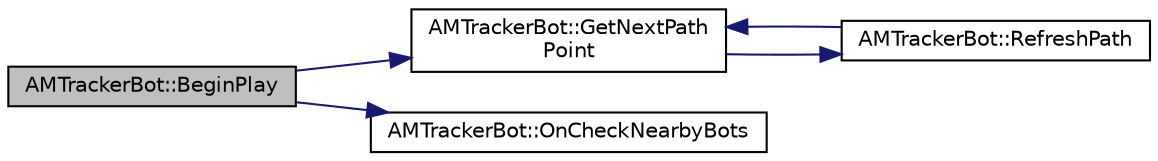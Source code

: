 digraph "AMTrackerBot::BeginPlay"
{
 // LATEX_PDF_SIZE
  edge [fontname="Helvetica",fontsize="10",labelfontname="Helvetica",labelfontsize="10"];
  node [fontname="Helvetica",fontsize="10",shape=record];
  rankdir="LR";
  Node1 [label="AMTrackerBot::BeginPlay",height=0.2,width=0.4,color="black", fillcolor="grey75", style="filled", fontcolor="black",tooltip=" "];
  Node1 -> Node2 [color="midnightblue",fontsize="10",style="solid",fontname="Helvetica"];
  Node2 [label="AMTrackerBot::GetNextPath\lPoint",height=0.2,width=0.4,color="black", fillcolor="white", style="filled",URL="$class_a_m_tracker_bot.html#a3f8cc503de9363c409af0a5e33918e73",tooltip=" "];
  Node2 -> Node3 [color="midnightblue",fontsize="10",style="solid",fontname="Helvetica"];
  Node3 [label="AMTrackerBot::RefreshPath",height=0.2,width=0.4,color="black", fillcolor="white", style="filled",URL="$class_a_m_tracker_bot.html#a809b8e901d148cb1f86b7dc648b7cd6b",tooltip=" "];
  Node3 -> Node2 [color="midnightblue",fontsize="10",style="solid",fontname="Helvetica"];
  Node1 -> Node4 [color="midnightblue",fontsize="10",style="solid",fontname="Helvetica"];
  Node4 [label="AMTrackerBot::OnCheckNearbyBots",height=0.2,width=0.4,color="black", fillcolor="white", style="filled",URL="$class_a_m_tracker_bot.html#a7e0cebf723900f848d0754ffae566269",tooltip=" "];
}
